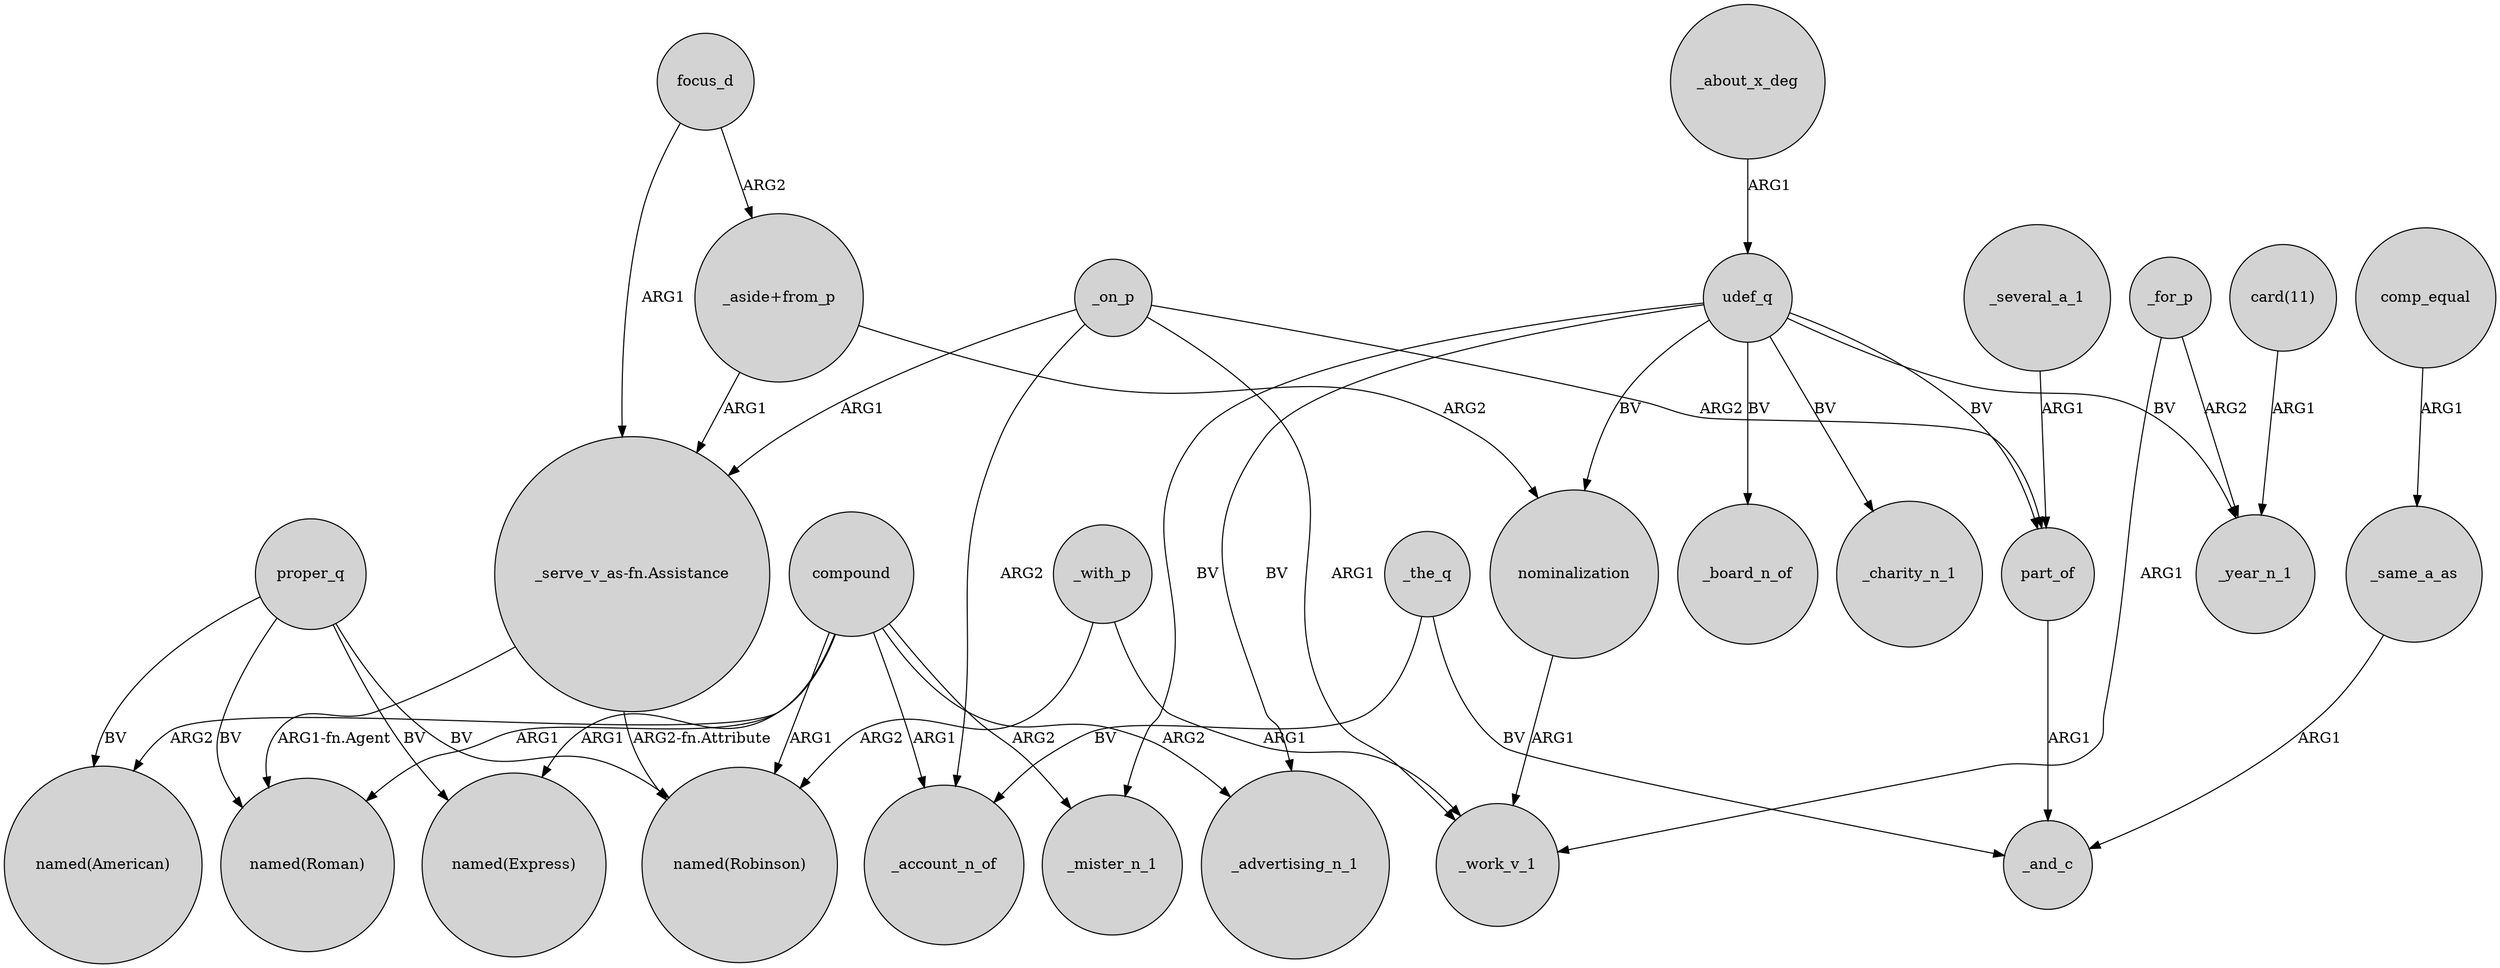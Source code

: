 digraph {
	node [shape=circle style=filled]
	_with_p -> _work_v_1 [label=ARG1]
	_the_q -> _and_c [label=BV]
	nominalization -> _work_v_1 [label=ARG1]
	udef_q -> part_of [label=BV]
	_with_p -> "named(Robinson)" [label=ARG2]
	_same_a_as -> _and_c [label=ARG1]
	_for_p -> _year_n_1 [label=ARG2]
	_the_q -> _account_n_of [label=BV]
	proper_q -> "named(American)" [label=BV]
	compound -> "named(Roman)" [label=ARG1]
	_several_a_1 -> part_of [label=ARG1]
	proper_q -> "named(Express)" [label=BV]
	compound -> _mister_n_1 [label=ARG2]
	focus_d -> "_serve_v_as-fn.Assistance" [label=ARG1]
	udef_q -> _mister_n_1 [label=BV]
	"_serve_v_as-fn.Assistance" -> "named(Robinson)" [label="ARG2-fn.Attribute"]
	udef_q -> _board_n_of [label=BV]
	compound -> "named(Express)" [label=ARG1]
	"_serve_v_as-fn.Assistance" -> "named(Roman)" [label="ARG1-fn.Agent"]
	_on_p -> part_of [label=ARG2]
	_about_x_deg -> udef_q [label=ARG1]
	"_aside+from_p" -> "_serve_v_as-fn.Assistance" [label=ARG1]
	compound -> _account_n_of [label=ARG1]
	compound -> "named(American)" [label=ARG2]
	part_of -> _and_c [label=ARG1]
	"_aside+from_p" -> nominalization [label=ARG2]
	udef_q -> _advertising_n_1 [label=BV]
	proper_q -> "named(Roman)" [label=BV]
	_for_p -> _work_v_1 [label=ARG1]
	comp_equal -> _same_a_as [label=ARG1]
	compound -> "named(Robinson)" [label=ARG1]
	"card(11)" -> _year_n_1 [label=ARG1]
	compound -> _advertising_n_1 [label=ARG2]
	udef_q -> nominalization [label=BV]
	focus_d -> "_aside+from_p" [label=ARG2]
	proper_q -> "named(Robinson)" [label=BV]
	udef_q -> _year_n_1 [label=BV]
	_on_p -> "_serve_v_as-fn.Assistance" [label=ARG1]
	_on_p -> _work_v_1 [label=ARG1]
	udef_q -> _charity_n_1 [label=BV]
	_on_p -> _account_n_of [label=ARG2]
}
